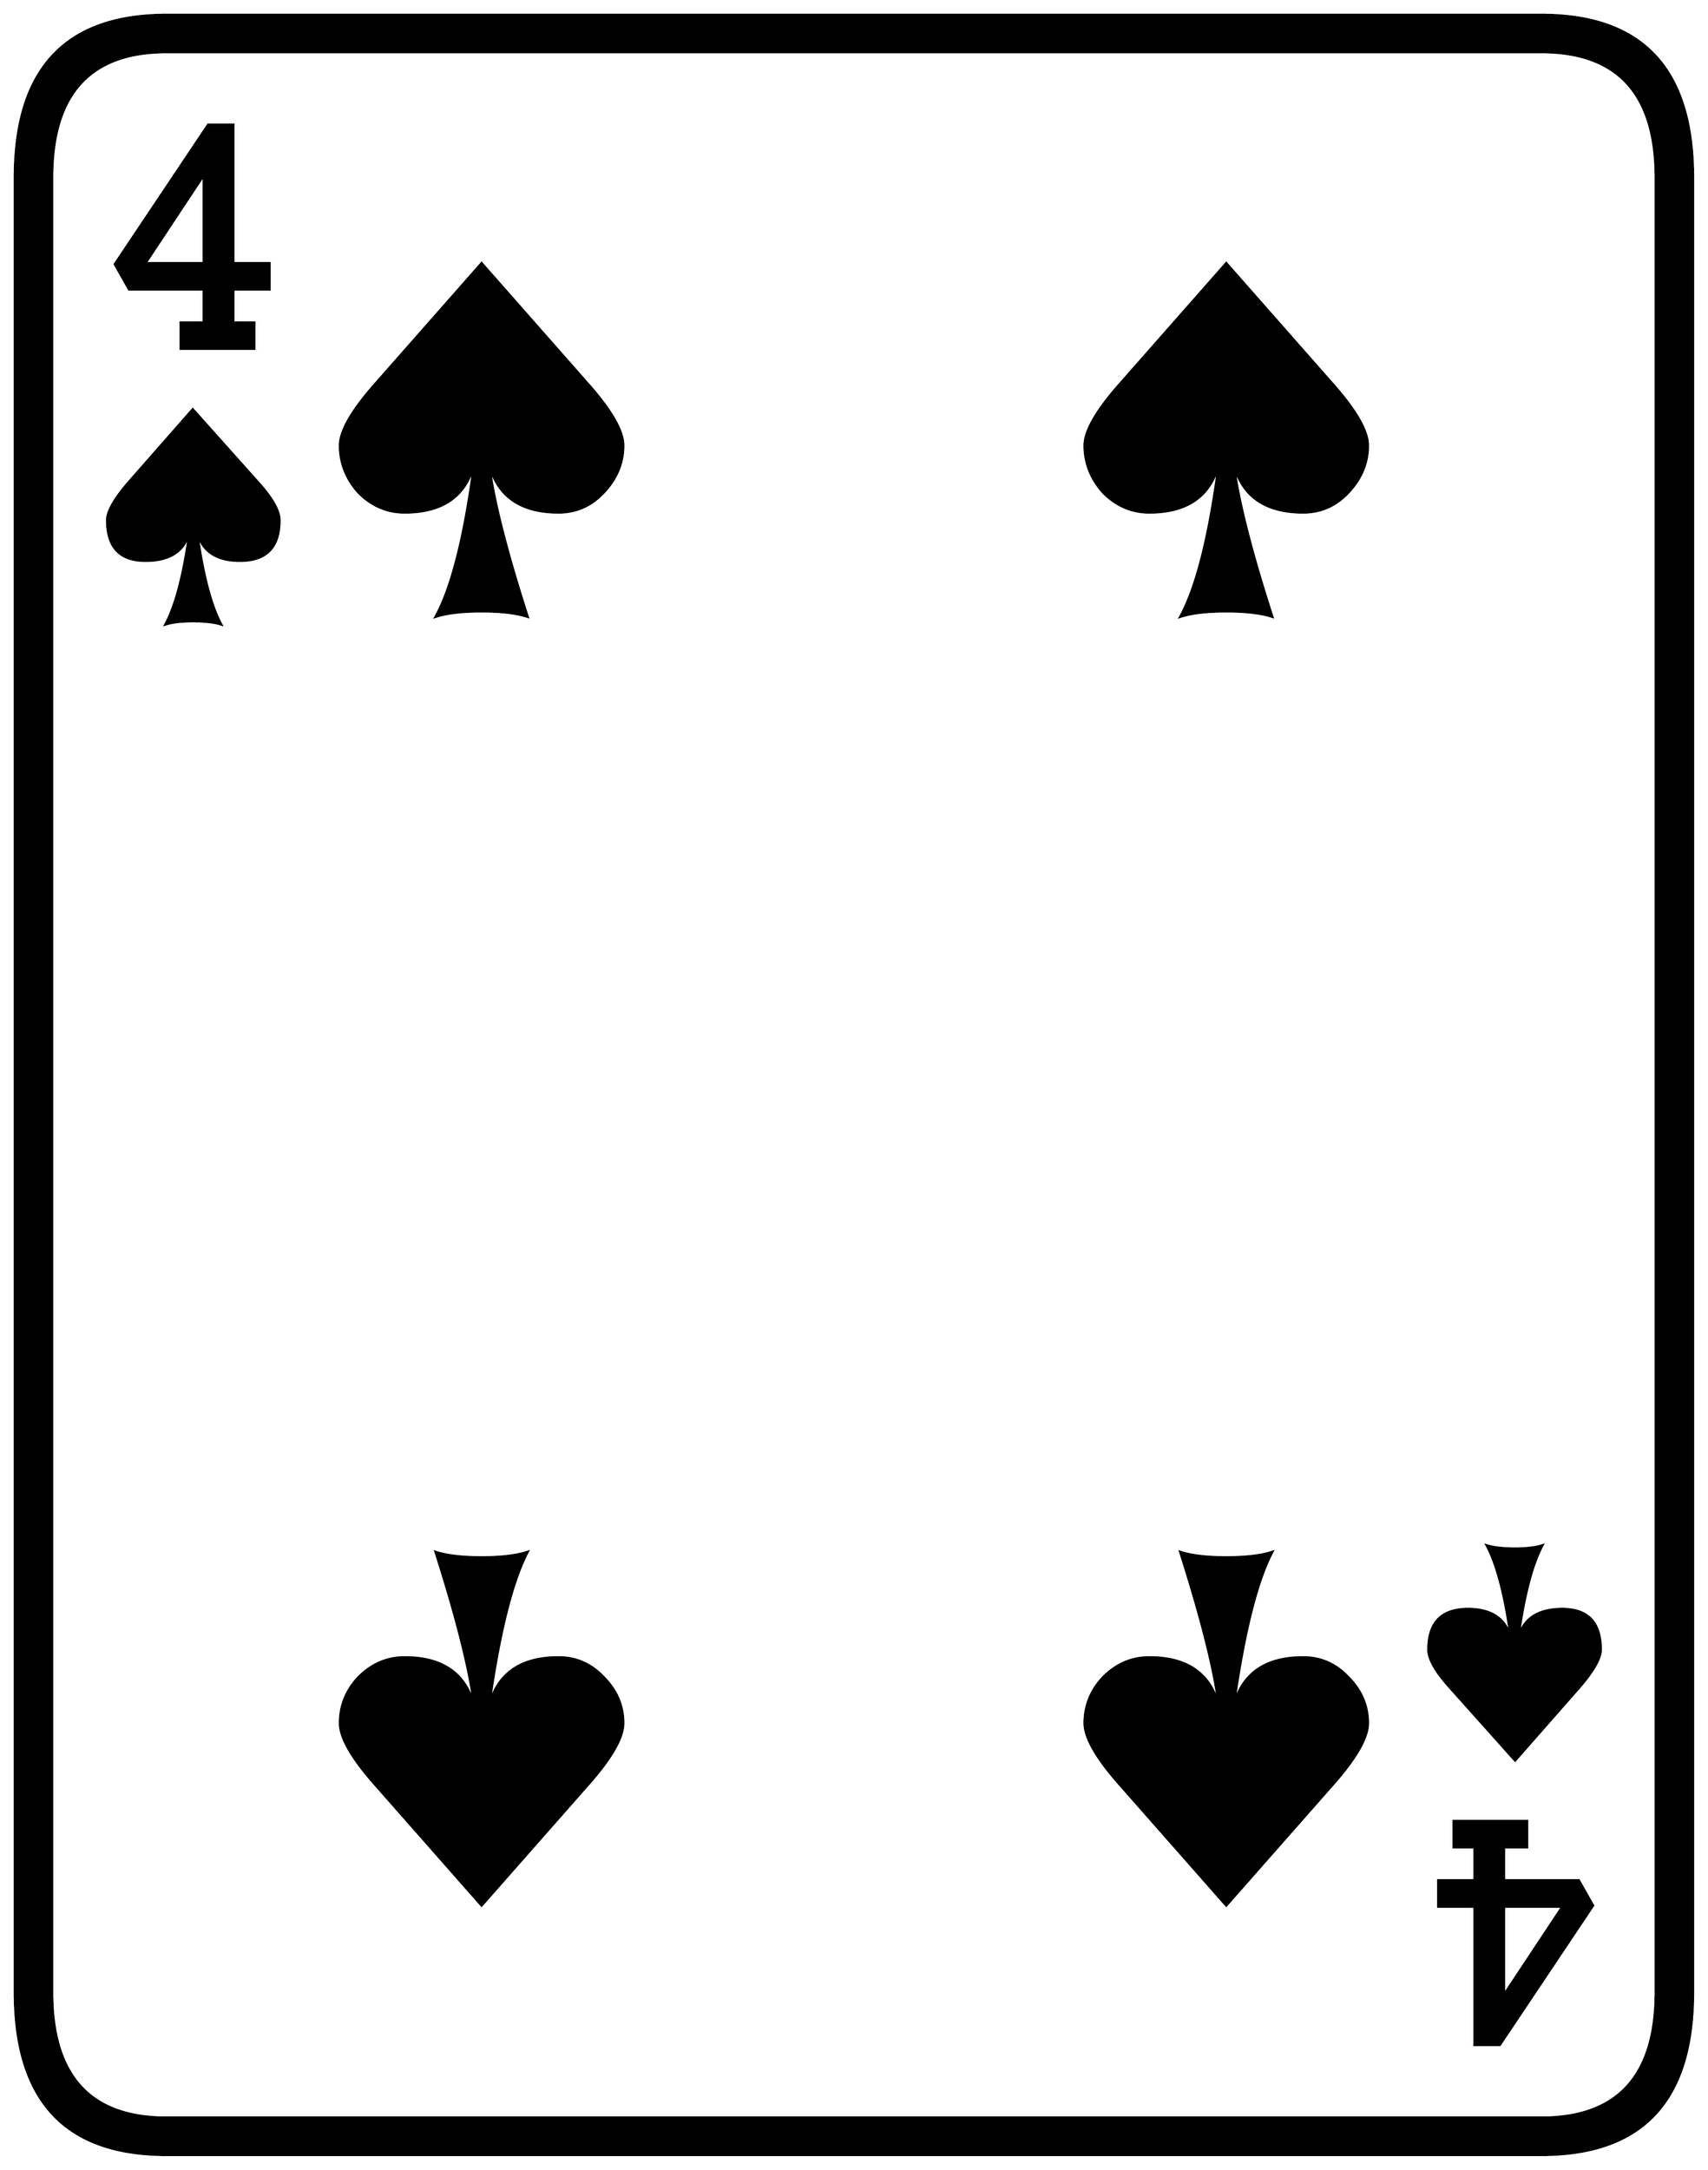 


\begin{tikzpicture}[y=0.80pt, x=0.80pt, yscale=-1.0, xscale=1.0, inner sep=0pt, outer sep=0pt]
\begin{scope}[shift={(100.0,1706.0)},nonzero rule]
  \path[draw=.,fill=.,line width=1.600pt] (1578.0,244.0) .. controls
    (1578.0,342.667) and (1532.0,392.0) .. (1440.0,392.0) --
    (188.0,392.0) .. controls (96.0,392.0) and (50.0,342.667) ..
    (50.0,244.0) -- (50.0,-1408.0) .. controls (50.0,-1506.667)
    and (96.0,-1556.0) .. (188.0,-1556.0) -- (1440.0,-1556.0) ..
    controls (1532.0,-1556.0) and (1578.0,-1506.667) ..
    (1578.0,-1408.0) -- (1578.0,244.0) -- cycle(1544.0,244.0) --
    (1544.0,-1408.0) .. controls (1544.0,-1484.0) and
    (1509.333,-1522.0) .. (1440.0,-1522.0) -- (188.0,-1522.0) ..
    controls (118.667,-1522.0) and (84.0,-1484.0) ..
    (84.0,-1408.0) -- (84.0,244.0) .. controls (84.0,320.0) and
    (118.667,358.0) .. (188.0,358.0) -- (1440.0,358.0) .. controls
    (1509.333,358.0) and (1544.0,320.0) .. (1544.0,244.0) --
    cycle(1282.0,-1164.0) .. controls (1282.0,-1148.0) and
    (1276.0,-1133.667) .. (1264.0,-1121.0) .. controls
    (1252.667,-1109.0) and (1239.0,-1103.0) .. (1223.0,-1103.0) ..
    controls (1189.0,-1103.0) and (1168.0,-1117.333) ..
    (1160.0,-1146.0) .. controls (1164.0,-1114.0) and
    (1175.667,-1068.0) .. (1195.0,-1008.0) .. controls
    (1185.0,-1011.333) and (1171.0,-1013.0) .. (1153.0,-1013.0) ..
    controls (1135.0,-1013.0) and (1121.0,-1011.333) ..
    (1111.0,-1008.0) .. controls (1125.667,-1034.667) and
    (1137.333,-1080.667) .. (1146.0,-1146.0) .. controls
    (1138.0,-1117.333) and (1117.0,-1103.0) .. (1083.0,-1103.0) ..
    controls (1067.0,-1103.0) and (1053.0,-1109.0) ..
    (1041.0,-1121.0) .. controls (1029.667,-1133.667) and
    (1024.0,-1148.0) .. (1024.0,-1164.0) .. controls
    (1024.0,-1177.333) and (1035.0,-1196.333) .. (1057.0,-1221.0) --
    (1153.0,-1330.0) -- (1249.0,-1221.0) .. controls
    (1271.0,-1196.333) and (1282.0,-1177.333) .. (1282.0,-1164.0) --
    cycle(604.0,-1164.0) .. controls (604.0,-1148.0) and
    (598.0,-1133.667) .. (586.0,-1121.0) .. controls
    (574.667,-1109.0) and (561.0,-1103.0) .. (545.0,-1103.0) ..
    controls (511.0,-1103.0) and (490.0,-1117.333) ..
    (482.0,-1146.0) .. controls (486.0,-1114.0) and
    (497.667,-1068.0) .. (517.0,-1008.0) .. controls
    (507.0,-1011.333) and (493.0,-1013.0) .. (475.0,-1013.0) ..
    controls (457.0,-1013.0) and (443.0,-1011.333) ..
    (433.0,-1008.0) .. controls (447.667,-1034.667) and
    (459.333,-1080.667) .. (468.0,-1146.0) .. controls
    (460.0,-1117.333) and (439.0,-1103.0) .. (405.0,-1103.0) ..
    controls (389.0,-1103.0) and (375.0,-1109.0) ..
    (363.0,-1121.0) .. controls (351.667,-1133.667) and
    (346.0,-1148.0) .. (346.0,-1164.0) .. controls
    (346.0,-1177.333) and (357.0,-1196.333) .. (379.0,-1221.0) --
    (475.0,-1330.0) -- (571.0,-1221.0) .. controls
    (593.0,-1196.333) and (604.0,-1177.333) .. (604.0,-1164.0) --
    cycle(282.0,-1306.0) -- (249.0,-1306.0) -- (249.0,-1276.0)
    -- (268.0,-1276.0) -- (268.0,-1252.0) -- (201.0,-1252.0) --
    (201.0,-1276.0) -- (222.0,-1276.0) -- (222.0,-1306.0) --
    (154.0,-1306.0) -- (141.0,-1329.0) -- (226.0,-1456.0) --
    (249.0,-1456.0) -- (249.0,-1330.0) -- (282.0,-1330.0) --
    (282.0,-1306.0) -- cycle(1494.0,-68.0) .. controls
    (1494.0,-60.0) and (1487.333,-48.333) .. (1474.0,-33.0) --
    (1416.0,33.0) -- (1357.0,-33.0) .. controls (1343.667,-47.667)
    and (1337.0,-59.333) .. (1337.0,-68.0) .. controls
    (1337.0,-92.667) and (1349.0,-105.0) .. (1373.0,-105.0) ..
    controls (1394.333,-105.0) and (1407.333,-96.333) ..
    (1412.0,-79.0) .. controls (1406.667,-117.667) and
    (1399.333,-145.667) .. (1390.0,-163.0) .. controls
    (1396.0,-161.0) and (1404.667,-160.0) .. (1416.0,-160.0) ..
    controls (1426.667,-160.0) and (1435.0,-161.0) ..
    (1441.0,-163.0) .. controls (1431.667,-145.667) and
    (1424.333,-117.667) .. (1419.0,-79.0) .. controls (1423.667,-96.333)
    and (1437.0,-105.0) .. (1459.0,-105.0) .. controls
    (1482.333,-105.0) and (1494.0,-92.667) .. (1494.0,-68.0) --
    cycle(291.0,-1096.0) .. controls (291.0,-1071.333) and
    (279.0,-1059.0) .. (255.0,-1059.0) .. controls
    (233.667,-1059.0) and (220.667,-1067.667) .. (216.0,-1085.0) ..
    controls (221.333,-1046.333) and (228.667,-1018.333) ..
    (238.0,-1001.0) .. controls (232.0,-1003.0) and
    (223.333,-1004.0) .. (212.0,-1004.0) .. controls
    (201.333,-1004.0) and (193.0,-1003.0) .. (187.0,-1001.0) ..
    controls (196.333,-1018.333) and (203.667,-1046.333) ..
    (209.0,-1085.0) .. controls (204.333,-1067.667) and
    (191.0,-1059.0) .. (169.0,-1059.0) .. controls
    (145.667,-1059.0) and (134.0,-1071.333) .. (134.0,-1096.0) ..
    controls (134.0,-1104.0) and (140.667,-1115.667) ..
    (154.0,-1131.0) -- (212.0,-1197.0) -- (271.0,-1131.0) ..
    controls (284.333,-1116.333) and (291.0,-1104.667) ..
    (291.0,-1096.0) -- cycle(1487.0,165.0) -- (1402.0,292.0) --
    (1379.0,292.0) -- (1379.0,166.0) -- (1346.0,166.0) --
    (1346.0,142.0) -- (1379.0,142.0) -- (1379.0,112.0) --
    (1360.0,112.0) -- (1360.0,88.0) -- (1427.0,88.0) --
    (1427.0,112.0) -- (1406.0,112.0) -- (1406.0,142.0) --
    (1474.0,142.0) -- (1487.0,165.0) -- cycle(1282.0,-1.0) ..
    controls (1282.0,12.333) and (1271.0,31.333) .. (1249.0,56.0) --
    (1153.0,165.0) -- (1057.0,56.0) .. controls (1035.0,31.333)
    and (1024.0,12.333) .. (1024.0,-1.0) .. controls
    (1024.0,-17.0) and (1029.667,-31.0) .. (1041.0,-43.0) ..
    controls (1053.0,-55.0) and (1067.0,-61.0) .. (1083.0,-61.0)
    .. controls (1117.0,-61.0) and (1138.0,-46.667) ..
    (1146.0,-18.0) .. controls (1142.0,-50.0) and (1130.333,-96.333)
    .. (1111.0,-157.0) .. controls (1121.0,-153.667) and
    (1135.0,-152.0) .. (1153.0,-152.0) .. controls
    (1171.0,-152.0) and (1185.0,-153.667) .. (1195.0,-157.0) ..
    controls (1181.0,-130.333) and (1169.333,-84.0) ..
    (1160.0,-18.0) .. controls (1168.0,-46.667) and (1189.0,-61.0)
    .. (1223.0,-61.0) .. controls (1239.0,-61.0) and
    (1252.667,-55.0) .. (1264.0,-43.0) .. controls (1276.0,-31.0)
    and (1282.0,-17.0) .. (1282.0,-1.0) -- cycle(604.0,-1.0) ..
    controls (604.0,12.333) and (593.0,31.333) .. (571.0,56.0) --
    (475.0,165.0) -- (379.0,56.0) .. controls (357.0,31.333) and
    (346.0,12.333) .. (346.0,-1.0) .. controls (346.0,-17.0) and
    (351.667,-31.0) .. (363.0,-43.0) .. controls (375.0,-55.0) and
    (389.0,-61.0) .. (405.0,-61.0) .. controls (439.0,-61.0) and
    (460.0,-46.667) .. (468.0,-18.0) .. controls (464.0,-50.0) and
    (452.333,-96.333) .. (433.0,-157.0) .. controls (443.0,-153.667)
    and (457.0,-152.0) .. (475.0,-152.0) .. controls
    (493.0,-152.0) and (507.0,-153.667) .. (517.0,-157.0) ..
    controls (503.0,-130.333) and (491.333,-84.0) .. (482.0,-18.0)
    .. controls (490.0,-46.667) and (511.0,-61.0) .. (545.0,-61.0)
    .. controls (561.0,-61.0) and (574.667,-55.0) .. (586.0,-43.0)
    .. controls (598.0,-31.0) and (604.0,-17.0) .. (604.0,-1.0)
    -- cycle(222.0,-1330.0) -- (222.0,-1410.0) --
    (169.0,-1330.0) -- (222.0,-1330.0) -- cycle(1459.0,166.0) --
    (1406.0,166.0) -- (1406.0,246.0) -- (1459.0,166.0) -- cycle;
\end{scope}

\end{tikzpicture}

